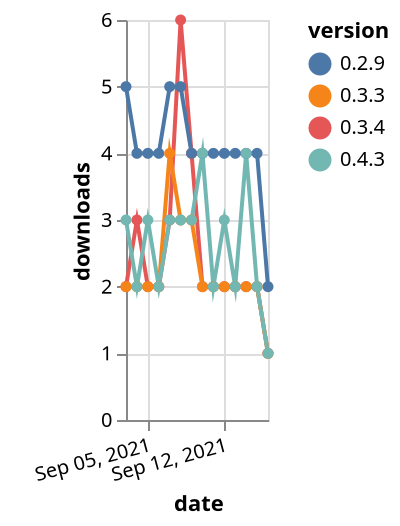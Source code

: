 {"$schema": "https://vega.github.io/schema/vega-lite/v5.json", "description": "A simple bar chart with embedded data.", "data": {"values": [{"date": "2021-09-03", "total": 2706, "delta": 2, "version": "0.3.4"}, {"date": "2021-09-04", "total": 2709, "delta": 3, "version": "0.3.4"}, {"date": "2021-09-05", "total": 2711, "delta": 2, "version": "0.3.4"}, {"date": "2021-09-06", "total": 2713, "delta": 2, "version": "0.3.4"}, {"date": "2021-09-07", "total": 2716, "delta": 3, "version": "0.3.4"}, {"date": "2021-09-08", "total": 2722, "delta": 6, "version": "0.3.4"}, {"date": "2021-09-09", "total": 2726, "delta": 4, "version": "0.3.4"}, {"date": "2021-09-10", "total": 2728, "delta": 2, "version": "0.3.4"}, {"date": "2021-09-11", "total": 2730, "delta": 2, "version": "0.3.4"}, {"date": "2021-09-12", "total": 2732, "delta": 2, "version": "0.3.4"}, {"date": "2021-09-13", "total": 2734, "delta": 2, "version": "0.3.4"}, {"date": "2021-09-14", "total": 2736, "delta": 2, "version": "0.3.4"}, {"date": "2021-09-15", "total": 2738, "delta": 2, "version": "0.3.4"}, {"date": "2021-09-16", "total": 2739, "delta": 1, "version": "0.3.4"}, {"date": "2021-09-03", "total": 4709, "delta": 5, "version": "0.2.9"}, {"date": "2021-09-04", "total": 4713, "delta": 4, "version": "0.2.9"}, {"date": "2021-09-05", "total": 4717, "delta": 4, "version": "0.2.9"}, {"date": "2021-09-06", "total": 4721, "delta": 4, "version": "0.2.9"}, {"date": "2021-09-07", "total": 4726, "delta": 5, "version": "0.2.9"}, {"date": "2021-09-08", "total": 4731, "delta": 5, "version": "0.2.9"}, {"date": "2021-09-09", "total": 4735, "delta": 4, "version": "0.2.9"}, {"date": "2021-09-10", "total": 4739, "delta": 4, "version": "0.2.9"}, {"date": "2021-09-11", "total": 4743, "delta": 4, "version": "0.2.9"}, {"date": "2021-09-12", "total": 4747, "delta": 4, "version": "0.2.9"}, {"date": "2021-09-13", "total": 4751, "delta": 4, "version": "0.2.9"}, {"date": "2021-09-14", "total": 4755, "delta": 4, "version": "0.2.9"}, {"date": "2021-09-15", "total": 4759, "delta": 4, "version": "0.2.9"}, {"date": "2021-09-16", "total": 4761, "delta": 2, "version": "0.2.9"}, {"date": "2021-09-03", "total": 2518, "delta": 2, "version": "0.3.3"}, {"date": "2021-09-04", "total": 2520, "delta": 2, "version": "0.3.3"}, {"date": "2021-09-05", "total": 2522, "delta": 2, "version": "0.3.3"}, {"date": "2021-09-06", "total": 2524, "delta": 2, "version": "0.3.3"}, {"date": "2021-09-07", "total": 2528, "delta": 4, "version": "0.3.3"}, {"date": "2021-09-08", "total": 2531, "delta": 3, "version": "0.3.3"}, {"date": "2021-09-09", "total": 2534, "delta": 3, "version": "0.3.3"}, {"date": "2021-09-10", "total": 2536, "delta": 2, "version": "0.3.3"}, {"date": "2021-09-11", "total": 2538, "delta": 2, "version": "0.3.3"}, {"date": "2021-09-12", "total": 2540, "delta": 2, "version": "0.3.3"}, {"date": "2021-09-13", "total": 2542, "delta": 2, "version": "0.3.3"}, {"date": "2021-09-14", "total": 2544, "delta": 2, "version": "0.3.3"}, {"date": "2021-09-15", "total": 2546, "delta": 2, "version": "0.3.3"}, {"date": "2021-09-16", "total": 2547, "delta": 1, "version": "0.3.3"}, {"date": "2021-09-03", "total": 2263, "delta": 3, "version": "0.4.3"}, {"date": "2021-09-04", "total": 2265, "delta": 2, "version": "0.4.3"}, {"date": "2021-09-05", "total": 2268, "delta": 3, "version": "0.4.3"}, {"date": "2021-09-06", "total": 2270, "delta": 2, "version": "0.4.3"}, {"date": "2021-09-07", "total": 2273, "delta": 3, "version": "0.4.3"}, {"date": "2021-09-08", "total": 2276, "delta": 3, "version": "0.4.3"}, {"date": "2021-09-09", "total": 2279, "delta": 3, "version": "0.4.3"}, {"date": "2021-09-10", "total": 2283, "delta": 4, "version": "0.4.3"}, {"date": "2021-09-11", "total": 2285, "delta": 2, "version": "0.4.3"}, {"date": "2021-09-12", "total": 2288, "delta": 3, "version": "0.4.3"}, {"date": "2021-09-13", "total": 2290, "delta": 2, "version": "0.4.3"}, {"date": "2021-09-14", "total": 2294, "delta": 4, "version": "0.4.3"}, {"date": "2021-09-15", "total": 2296, "delta": 2, "version": "0.4.3"}, {"date": "2021-09-16", "total": 2297, "delta": 1, "version": "0.4.3"}]}, "width": "container", "mark": {"type": "line", "point": {"filled": true}}, "encoding": {"x": {"field": "date", "type": "temporal", "timeUnit": "yearmonthdate", "title": "date", "axis": {"labelAngle": -15}}, "y": {"field": "delta", "type": "quantitative", "title": "downloads"}, "color": {"field": "version", "type": "nominal"}, "tooltip": {"field": "delta"}}}